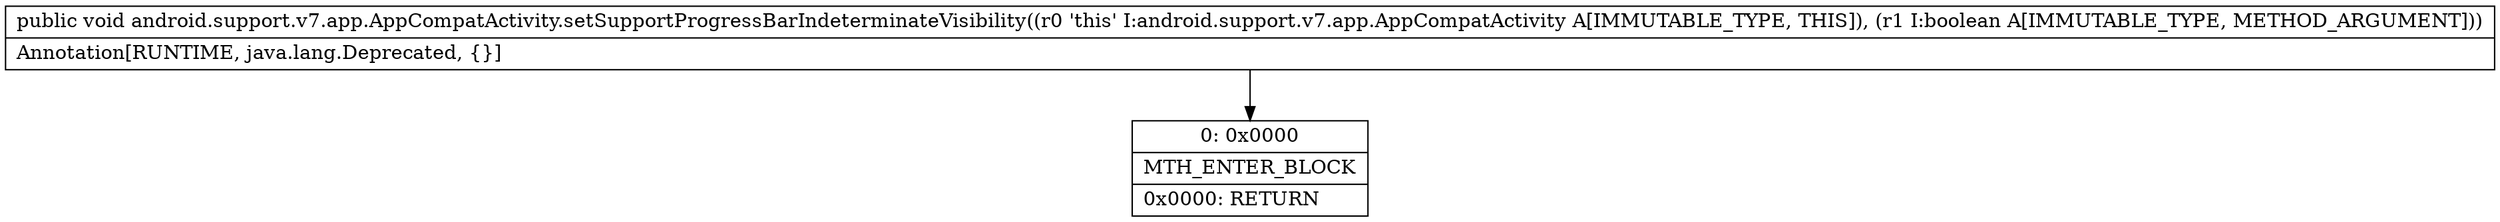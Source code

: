 digraph "CFG forandroid.support.v7.app.AppCompatActivity.setSupportProgressBarIndeterminateVisibility(Z)V" {
Node_0 [shape=record,label="{0\:\ 0x0000|MTH_ENTER_BLOCK\l|0x0000: RETURN   \l}"];
MethodNode[shape=record,label="{public void android.support.v7.app.AppCompatActivity.setSupportProgressBarIndeterminateVisibility((r0 'this' I:android.support.v7.app.AppCompatActivity A[IMMUTABLE_TYPE, THIS]), (r1 I:boolean A[IMMUTABLE_TYPE, METHOD_ARGUMENT]))  | Annotation[RUNTIME, java.lang.Deprecated, \{\}]\l}"];
MethodNode -> Node_0;
}

